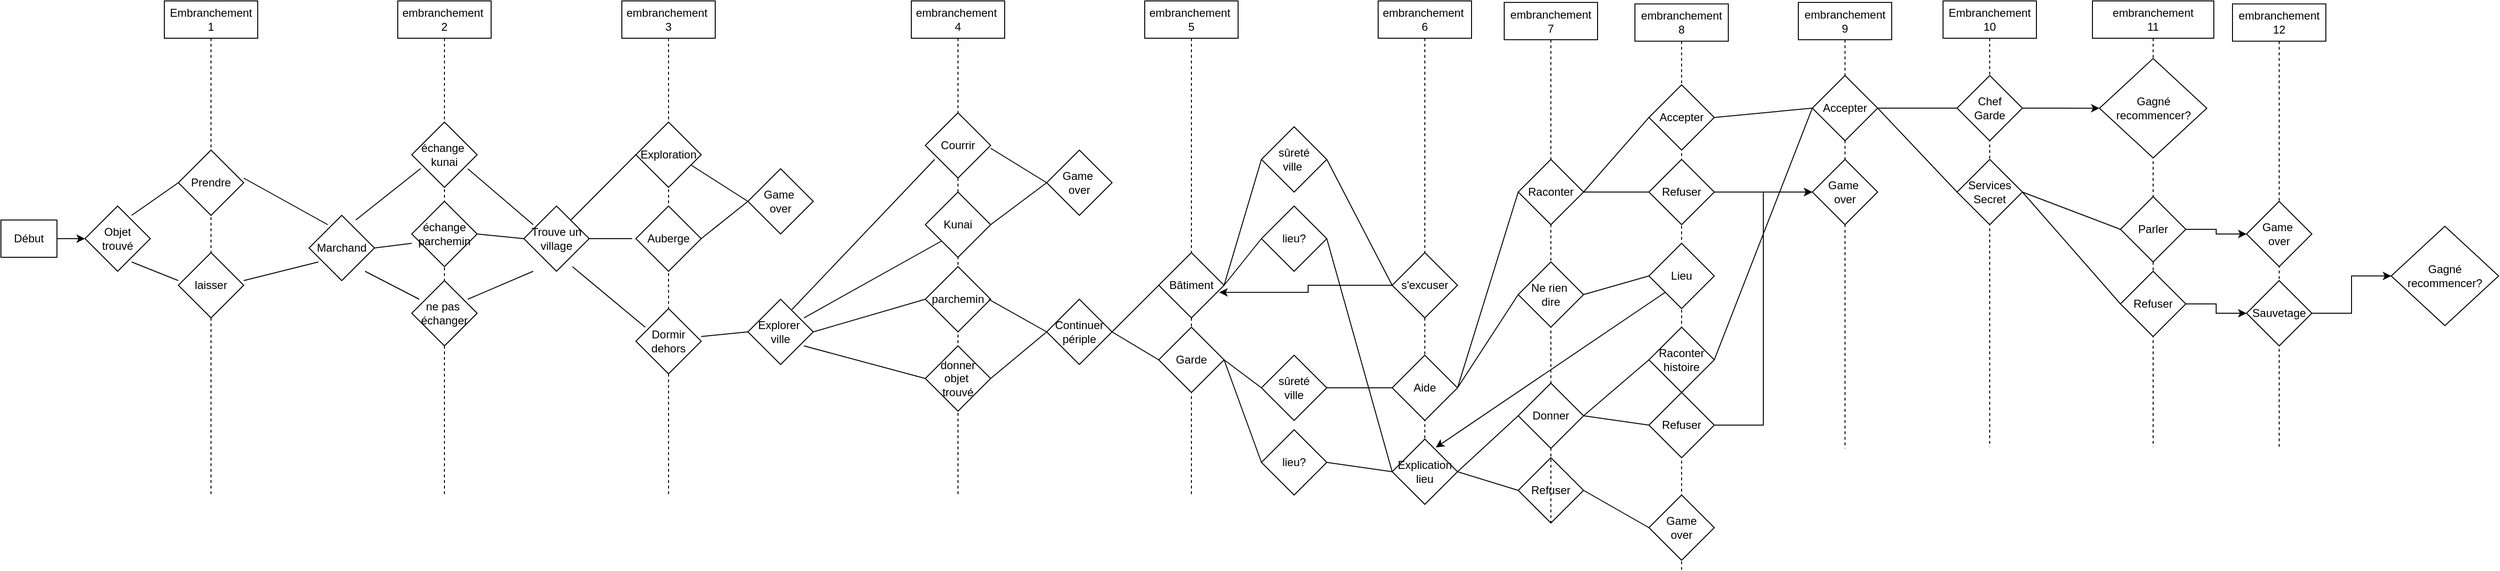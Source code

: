 <mxfile version="12.4.8" type="device"><diagram id="6YGdHwx44wd-GDGpWePd" name="Page-1"><mxGraphModel dx="1038" dy="499" grid="1" gridSize="10" guides="1" tooltips="1" connect="1" arrows="1" fold="1" page="1" pageScale="1" pageWidth="827" pageHeight="1169" math="0" shadow="0"><root><mxCell id="0"/><mxCell id="1" parent="0"/><mxCell id="VlCzsRXyJ4kopSAr3CQB-163" value="embranchement&lt;br&gt;9" style="shape=umlLifeline;perimeter=lifelinePerimeter;whiteSpace=wrap;html=1;container=1;collapsible=0;recursiveResize=0;outlineConnect=0;" vertex="1" parent="1"><mxGeometry x="1935" y="41.6" width="100" height="478.4" as="geometry"/></mxCell><mxCell id="VlCzsRXyJ4kopSAr3CQB-141" value="embranchement&lt;br&gt;8" style="shape=umlLifeline;perimeter=lifelinePerimeter;whiteSpace=wrap;html=1;container=1;collapsible=0;recursiveResize=0;outlineConnect=0;" vertex="1" parent="1"><mxGeometry x="1760" y="43.2" width="100" height="606.8" as="geometry"/></mxCell><mxCell id="VlCzsRXyJ4kopSAr3CQB-143" value="Accepter" style="rhombus;whiteSpace=wrap;html=1;" vertex="1" parent="VlCzsRXyJ4kopSAr3CQB-141"><mxGeometry x="15" y="86.8" width="70" height="70" as="geometry"/></mxCell><mxCell id="VlCzsRXyJ4kopSAr3CQB-145" value="Refuser" style="rhombus;whiteSpace=wrap;html=1;" vertex="1" parent="VlCzsRXyJ4kopSAr3CQB-141"><mxGeometry x="15" y="166.8" width="70" height="70" as="geometry"/></mxCell><mxCell id="VlCzsRXyJ4kopSAr3CQB-8" value="Embranchement 1" style="shape=umlLifeline;perimeter=lifelinePerimeter;whiteSpace=wrap;html=1;container=1;collapsible=0;recursiveResize=0;outlineConnect=0;" vertex="1" parent="1"><mxGeometry x="185" y="40" width="100" height="530" as="geometry"/></mxCell><mxCell id="VlCzsRXyJ4kopSAr3CQB-18" value="embranchement&amp;nbsp;&lt;br&gt;2" style="shape=umlLifeline;perimeter=lifelinePerimeter;whiteSpace=wrap;html=1;container=1;collapsible=0;recursiveResize=0;outlineConnect=0;" vertex="1" parent="1"><mxGeometry x="435" y="40" width="100" height="530" as="geometry"/></mxCell><mxCell id="VlCzsRXyJ4kopSAr3CQB-49" value="embranchement&amp;nbsp;&lt;br&gt;3" style="shape=umlLifeline;perimeter=lifelinePerimeter;whiteSpace=wrap;html=1;container=1;collapsible=0;recursiveResize=0;outlineConnect=0;" vertex="1" parent="1"><mxGeometry x="675" y="40" width="100" height="530" as="geometry"/></mxCell><mxCell id="VlCzsRXyJ4kopSAr3CQB-59" value="embranchement&amp;nbsp;&lt;br&gt;4" style="shape=umlLifeline;perimeter=lifelinePerimeter;whiteSpace=wrap;html=1;container=1;collapsible=0;recursiveResize=0;outlineConnect=0;" vertex="1" parent="1"><mxGeometry x="985" y="40" width="100" height="530" as="geometry"/></mxCell><mxCell id="VlCzsRXyJ4kopSAr3CQB-74" value="embranchement&amp;nbsp;&lt;br&gt;5" style="shape=umlLifeline;perimeter=lifelinePerimeter;whiteSpace=wrap;html=1;container=1;collapsible=0;recursiveResize=0;outlineConnect=0;" vertex="1" parent="1"><mxGeometry x="1235" y="40" width="100" height="530" as="geometry"/></mxCell><mxCell id="VlCzsRXyJ4kopSAr3CQB-88" value="embranchement&amp;nbsp;&lt;br&gt;6" style="shape=umlLifeline;perimeter=lifelinePerimeter;whiteSpace=wrap;html=1;container=1;collapsible=0;recursiveResize=0;outlineConnect=0;" vertex="1" parent="1"><mxGeometry x="1485" y="40" width="100" height="530" as="geometry"/></mxCell><mxCell id="VlCzsRXyJ4kopSAr3CQB-94" value="Explication&lt;br&gt;lieu" style="rhombus;whiteSpace=wrap;html=1;" vertex="1" parent="VlCzsRXyJ4kopSAr3CQB-88"><mxGeometry x="15" y="470" width="70" height="70" as="geometry"/></mxCell><mxCell id="VlCzsRXyJ4kopSAr3CQB-97" value="Aide" style="rhombus;whiteSpace=wrap;html=1;" vertex="1" parent="VlCzsRXyJ4kopSAr3CQB-88"><mxGeometry x="15" y="380" width="70" height="70" as="geometry"/></mxCell><mxCell id="VlCzsRXyJ4kopSAr3CQB-86" value="s'excuser" style="rhombus;whiteSpace=wrap;html=1;" vertex="1" parent="VlCzsRXyJ4kopSAr3CQB-88"><mxGeometry x="15" y="270" width="70" height="70" as="geometry"/></mxCell><mxCell id="VlCzsRXyJ4kopSAr3CQB-2" value="" style="endArrow=none;html=1;entryX=0;entryY=0.5;entryDx=0;entryDy=0;" edge="1" parent="1" target="VlCzsRXyJ4kopSAr3CQB-6"><mxGeometry width="50" height="50" relative="1" as="geometry"><mxPoint x="150" y="270" as="sourcePoint"/><mxPoint x="200" y="240" as="targetPoint"/></mxGeometry></mxCell><mxCell id="VlCzsRXyJ4kopSAr3CQB-17" style="edgeStyle=orthogonalEdgeStyle;rounded=0;orthogonalLoop=1;jettySize=auto;html=1;entryX=0;entryY=0.5;entryDx=0;entryDy=0;" edge="1" parent="1" source="VlCzsRXyJ4kopSAr3CQB-3" target="VlCzsRXyJ4kopSAr3CQB-16"><mxGeometry relative="1" as="geometry"/></mxCell><mxCell id="VlCzsRXyJ4kopSAr3CQB-3" value="Début" style="rounded=0;whiteSpace=wrap;html=1;" vertex="1" parent="1"><mxGeometry x="10" y="275" width="60" height="40" as="geometry"/></mxCell><mxCell id="VlCzsRXyJ4kopSAr3CQB-5" value="" style="endArrow=none;html=1;" edge="1" parent="1"><mxGeometry width="50" height="50" relative="1" as="geometry"><mxPoint x="150" y="320" as="sourcePoint"/><mxPoint x="200" y="340" as="targetPoint"/></mxGeometry></mxCell><mxCell id="VlCzsRXyJ4kopSAr3CQB-6" value="Prendre" style="rhombus;whiteSpace=wrap;html=1;" vertex="1" parent="1"><mxGeometry x="200" y="200" width="70" height="70" as="geometry"/></mxCell><mxCell id="VlCzsRXyJ4kopSAr3CQB-7" value="laisser" style="rhombus;whiteSpace=wrap;html=1;" vertex="1" parent="1"><mxGeometry x="200" y="310" width="70" height="70" as="geometry"/></mxCell><mxCell id="VlCzsRXyJ4kopSAr3CQB-10" value="" style="endArrow=none;html=1;" edge="1" parent="1"><mxGeometry width="50" height="50" relative="1" as="geometry"><mxPoint x="270" y="230" as="sourcePoint"/><mxPoint x="360" y="280" as="targetPoint"/></mxGeometry></mxCell><mxCell id="VlCzsRXyJ4kopSAr3CQB-11" value="" style="endArrow=none;html=1;entryX=0.143;entryY=0.714;entryDx=0;entryDy=0;entryPerimeter=0;" edge="1" parent="1" target="VlCzsRXyJ4kopSAr3CQB-12"><mxGeometry width="50" height="50" relative="1" as="geometry"><mxPoint x="270" y="340" as="sourcePoint"/><mxPoint x="360" y="330" as="targetPoint"/></mxGeometry></mxCell><mxCell id="VlCzsRXyJ4kopSAr3CQB-12" value="Marchand" style="rhombus;whiteSpace=wrap;html=1;" vertex="1" parent="1"><mxGeometry x="340" y="270" width="70" height="70" as="geometry"/></mxCell><mxCell id="VlCzsRXyJ4kopSAr3CQB-13" value="échange&lt;br&gt;parchemin" style="rhombus;whiteSpace=wrap;html=1;" vertex="1" parent="1"><mxGeometry x="450" y="255" width="70" height="70" as="geometry"/></mxCell><mxCell id="VlCzsRXyJ4kopSAr3CQB-14" value="échange&amp;nbsp;&lt;br&gt;kunai" style="rhombus;whiteSpace=wrap;html=1;" vertex="1" parent="1"><mxGeometry x="450" y="170" width="70" height="70" as="geometry"/></mxCell><mxCell id="VlCzsRXyJ4kopSAr3CQB-15" value="ne pas&amp;nbsp;&lt;br&gt;échanger" style="rhombus;whiteSpace=wrap;html=1;" vertex="1" parent="1"><mxGeometry x="450" y="340" width="70" height="70" as="geometry"/></mxCell><mxCell id="VlCzsRXyJ4kopSAr3CQB-16" value="Objet &lt;br&gt;trouvé" style="rhombus;whiteSpace=wrap;html=1;" vertex="1" parent="1"><mxGeometry x="100" y="260" width="70" height="70" as="geometry"/></mxCell><mxCell id="VlCzsRXyJ4kopSAr3CQB-20" value="" style="endArrow=none;html=1;entryX=0.137;entryY=0.711;entryDx=0;entryDy=0;entryPerimeter=0;" edge="1" parent="1" target="VlCzsRXyJ4kopSAr3CQB-14"><mxGeometry width="50" height="50" relative="1" as="geometry"><mxPoint x="390" y="275.02" as="sourcePoint"/><mxPoint x="470.01" y="255" as="targetPoint"/></mxGeometry></mxCell><mxCell id="VlCzsRXyJ4kopSAr3CQB-21" value="" style="endArrow=none;html=1;" edge="1" parent="1"><mxGeometry width="50" height="50" relative="1" as="geometry"><mxPoint x="400" y="330" as="sourcePoint"/><mxPoint x="458" y="360" as="targetPoint"/></mxGeometry></mxCell><mxCell id="VlCzsRXyJ4kopSAr3CQB-23" value="" style="endArrow=none;html=1;exitX=1;exitY=0.5;exitDx=0;exitDy=0;" edge="1" parent="1" source="VlCzsRXyJ4kopSAr3CQB-12"><mxGeometry width="50" height="50" relative="1" as="geometry"><mxPoint x="410" y="325" as="sourcePoint"/><mxPoint x="450" y="300" as="targetPoint"/></mxGeometry></mxCell><mxCell id="VlCzsRXyJ4kopSAr3CQB-24" value="Trouve un&lt;br&gt;village" style="rhombus;whiteSpace=wrap;html=1;" vertex="1" parent="1"><mxGeometry x="570" y="260" width="70" height="70" as="geometry"/></mxCell><mxCell id="VlCzsRXyJ4kopSAr3CQB-25" value="" style="endArrow=none;html=1;" edge="1" parent="1"><mxGeometry width="50" height="50" relative="1" as="geometry"><mxPoint x="510" y="220" as="sourcePoint"/><mxPoint x="580" y="280" as="targetPoint"/></mxGeometry></mxCell><mxCell id="VlCzsRXyJ4kopSAr3CQB-26" value="" style="endArrow=none;html=1;" edge="1" parent="1"><mxGeometry width="50" height="50" relative="1" as="geometry"><mxPoint x="510" y="360.02" as="sourcePoint"/><mxPoint x="580" y="330" as="targetPoint"/></mxGeometry></mxCell><mxCell id="VlCzsRXyJ4kopSAr3CQB-30" value="" style="endArrow=none;html=1;exitX=1;exitY=0.5;exitDx=0;exitDy=0;entryX=0;entryY=0.5;entryDx=0;entryDy=0;" edge="1" parent="1" source="VlCzsRXyJ4kopSAr3CQB-13" target="VlCzsRXyJ4kopSAr3CQB-24"><mxGeometry width="50" height="50" relative="1" as="geometry"><mxPoint x="500" y="340.02" as="sourcePoint"/><mxPoint x="570" y="310" as="targetPoint"/></mxGeometry></mxCell><mxCell id="VlCzsRXyJ4kopSAr3CQB-31" value="Exploration" style="rhombus;whiteSpace=wrap;html=1;" vertex="1" parent="1"><mxGeometry x="690" y="170" width="70" height="70" as="geometry"/></mxCell><mxCell id="VlCzsRXyJ4kopSAr3CQB-33" value="Auberge" style="rhombus;whiteSpace=wrap;html=1;" vertex="1" parent="1"><mxGeometry x="690" y="260" width="70" height="70" as="geometry"/></mxCell><mxCell id="VlCzsRXyJ4kopSAr3CQB-34" value="Dormir&lt;br&gt;dehors" style="rhombus;whiteSpace=wrap;html=1;" vertex="1" parent="1"><mxGeometry x="690" y="370" width="70" height="70" as="geometry"/></mxCell><mxCell id="VlCzsRXyJ4kopSAr3CQB-35" value="" style="endArrow=none;html=1;" edge="1" parent="1"><mxGeometry width="50" height="50" relative="1" as="geometry"><mxPoint x="622" y="325" as="sourcePoint"/><mxPoint x="700" y="390" as="targetPoint"/></mxGeometry></mxCell><mxCell id="VlCzsRXyJ4kopSAr3CQB-37" value="" style="endArrow=none;html=1;exitX=1;exitY=0.5;exitDx=0;exitDy=0;" edge="1" parent="1" source="VlCzsRXyJ4kopSAr3CQB-24"><mxGeometry width="50" height="50" relative="1" as="geometry"><mxPoint x="620.0" y="318.19" as="sourcePoint"/><mxPoint x="686" y="295" as="targetPoint"/></mxGeometry></mxCell><mxCell id="VlCzsRXyJ4kopSAr3CQB-38" value="" style="endArrow=none;html=1;entryX=0;entryY=0.5;entryDx=0;entryDy=0;" edge="1" parent="1" target="VlCzsRXyJ4kopSAr3CQB-31"><mxGeometry width="50" height="50" relative="1" as="geometry"><mxPoint x="620.41" y="275" as="sourcePoint"/><mxPoint x="690.0" y="219.75" as="targetPoint"/></mxGeometry></mxCell><mxCell id="VlCzsRXyJ4kopSAr3CQB-40" value="" style="endArrow=none;html=1;entryX=0;entryY=0.5;entryDx=0;entryDy=0;" edge="1" parent="1" target="VlCzsRXyJ4kopSAr3CQB-61"><mxGeometry width="50" height="50" relative="1" as="geometry"><mxPoint x="1070" y="280" as="sourcePoint"/><mxPoint x="1147.79" y="296.99" as="targetPoint"/></mxGeometry></mxCell><mxCell id="VlCzsRXyJ4kopSAr3CQB-41" value="Game&amp;nbsp;&lt;br&gt;over" style="rhombus;whiteSpace=wrap;html=1;" vertex="1" parent="1"><mxGeometry x="810" y="220" width="70" height="70" as="geometry"/></mxCell><mxCell id="VlCzsRXyJ4kopSAr3CQB-45" value="" style="endArrow=none;html=1;entryX=0;entryY=0.5;entryDx=0;entryDy=0;exitX=1;exitY=0.5;exitDx=0;exitDy=0;" edge="1" parent="1" source="VlCzsRXyJ4kopSAr3CQB-73" target="VlCzsRXyJ4kopSAr3CQB-79"><mxGeometry width="50" height="50" relative="1" as="geometry"><mxPoint x="1340" y="480" as="sourcePoint"/><mxPoint x="1382.04" y="440.0" as="targetPoint"/></mxGeometry></mxCell><mxCell id="VlCzsRXyJ4kopSAr3CQB-46" value="" style="endArrow=none;html=1;exitX=1;exitY=0.5;exitDx=0;exitDy=0;entryX=0;entryY=0.5;entryDx=0;entryDy=0;" edge="1" parent="1" source="VlCzsRXyJ4kopSAr3CQB-33" target="VlCzsRXyJ4kopSAr3CQB-41"><mxGeometry width="50" height="50" relative="1" as="geometry"><mxPoint x="749.997" y="330.003" as="sourcePoint"/><mxPoint x="812.04" y="338.15" as="targetPoint"/></mxGeometry></mxCell><mxCell id="VlCzsRXyJ4kopSAr3CQB-47" value="Explorer&amp;nbsp;&lt;br&gt;ville" style="rhombus;whiteSpace=wrap;html=1;" vertex="1" parent="1"><mxGeometry x="810" y="360" width="70" height="70" as="geometry"/></mxCell><mxCell id="VlCzsRXyJ4kopSAr3CQB-48" value="" style="endArrow=none;html=1;entryX=0;entryY=0.5;entryDx=0;entryDy=0;" edge="1" parent="1" target="VlCzsRXyJ4kopSAr3CQB-47"><mxGeometry width="50" height="50" relative="1" as="geometry"><mxPoint x="760" y="400" as="sourcePoint"/><mxPoint x="812.04" y="418.15" as="targetPoint"/></mxGeometry></mxCell><mxCell id="VlCzsRXyJ4kopSAr3CQB-51" value="Courrir" style="rhombus;whiteSpace=wrap;html=1;" vertex="1" parent="1"><mxGeometry x="1000" y="160" width="70" height="70" as="geometry"/></mxCell><mxCell id="VlCzsRXyJ4kopSAr3CQB-52" value="Kunai" style="rhombus;whiteSpace=wrap;html=1;" vertex="1" parent="1"><mxGeometry x="1000" y="245" width="70" height="70" as="geometry"/></mxCell><mxCell id="VlCzsRXyJ4kopSAr3CQB-53" value="parchemin" style="rhombus;whiteSpace=wrap;html=1;" vertex="1" parent="1"><mxGeometry x="1000" y="325" width="70" height="70" as="geometry"/></mxCell><mxCell id="VlCzsRXyJ4kopSAr3CQB-54" value="donner&lt;br&gt;objet&amp;nbsp;&lt;br&gt;trouvé" style="rhombus;whiteSpace=wrap;html=1;" vertex="1" parent="1"><mxGeometry x="1000" y="410" width="70" height="70" as="geometry"/></mxCell><mxCell id="VlCzsRXyJ4kopSAr3CQB-55" value="" style="endArrow=none;html=1;exitX=0.891;exitY=0.72;exitDx=0;exitDy=0;exitPerimeter=0;entryX=0;entryY=0.5;entryDx=0;entryDy=0;" edge="1" parent="1" target="VlCzsRXyJ4kopSAr3CQB-54"><mxGeometry width="50" height="50" relative="1" as="geometry"><mxPoint x="869.997" y="410.003" as="sourcePoint"/><mxPoint x="932.04" y="418.15" as="targetPoint"/></mxGeometry></mxCell><mxCell id="VlCzsRXyJ4kopSAr3CQB-56" value="" style="endArrow=none;html=1;exitX=0.891;exitY=0.72;exitDx=0;exitDy=0;exitPerimeter=0;entryX=0;entryY=0.5;entryDx=0;entryDy=0;" edge="1" parent="1" target="VlCzsRXyJ4kopSAr3CQB-53"><mxGeometry width="50" height="50" relative="1" as="geometry"><mxPoint x="879.997" y="395.003" as="sourcePoint"/><mxPoint x="942.04" y="403.15" as="targetPoint"/></mxGeometry></mxCell><mxCell id="VlCzsRXyJ4kopSAr3CQB-57" value="" style="endArrow=none;html=1;exitX=0.857;exitY=0.286;exitDx=0;exitDy=0;exitPerimeter=0;entryX=0;entryY=1;entryDx=0;entryDy=0;" edge="1" parent="1" source="VlCzsRXyJ4kopSAr3CQB-47" target="VlCzsRXyJ4kopSAr3CQB-52"><mxGeometry width="50" height="50" relative="1" as="geometry"><mxPoint x="859.997" y="370.923" as="sourcePoint"/><mxPoint x="922.04" y="379.07" as="targetPoint"/></mxGeometry></mxCell><mxCell id="VlCzsRXyJ4kopSAr3CQB-58" value="" style="endArrow=none;html=1;exitX=0.674;exitY=0.157;exitDx=0;exitDy=0;exitPerimeter=0;entryX=0.143;entryY=0.714;entryDx=0;entryDy=0;entryPerimeter=0;" edge="1" parent="1" source="VlCzsRXyJ4kopSAr3CQB-47" target="VlCzsRXyJ4kopSAr3CQB-51"><mxGeometry width="50" height="50" relative="1" as="geometry"><mxPoint x="850" y="346.26" as="sourcePoint"/><mxPoint x="997.51" y="263.74" as="targetPoint"/></mxGeometry></mxCell><mxCell id="VlCzsRXyJ4kopSAr3CQB-61" value="Game&amp;nbsp;&lt;br&gt;over" style="rhombus;whiteSpace=wrap;html=1;" vertex="1" parent="1"><mxGeometry x="1130" y="200" width="70" height="70" as="geometry"/></mxCell><mxCell id="VlCzsRXyJ4kopSAr3CQB-62" value="" style="endArrow=none;html=1;entryX=0;entryY=0.5;entryDx=0;entryDy=0;" edge="1" parent="1" target="VlCzsRXyJ4kopSAr3CQB-41"><mxGeometry width="50" height="50" relative="1" as="geometry"><mxPoint x="748.996" y="216.014" as="sourcePoint"/><mxPoint x="826.79" y="230.0" as="targetPoint"/></mxGeometry></mxCell><mxCell id="VlCzsRXyJ4kopSAr3CQB-65" value="" style="endArrow=none;html=1;entryX=0;entryY=0.5;entryDx=0;entryDy=0;" edge="1" parent="1" target="VlCzsRXyJ4kopSAr3CQB-61"><mxGeometry width="50" height="50" relative="1" as="geometry"><mxPoint x="1069.996" y="198.004" as="sourcePoint"/><mxPoint x="1147.79" y="211.99" as="targetPoint"/></mxGeometry></mxCell><mxCell id="VlCzsRXyJ4kopSAr3CQB-66" value="Continuer&lt;br&gt;périple" style="rhombus;whiteSpace=wrap;html=1;" vertex="1" parent="1"><mxGeometry x="1130" y="360" width="70" height="70" as="geometry"/></mxCell><mxCell id="VlCzsRXyJ4kopSAr3CQB-67" value="" style="endArrow=none;html=1;exitX=0.891;exitY=0.72;exitDx=0;exitDy=0;exitPerimeter=0;entryX=0;entryY=0.5;entryDx=0;entryDy=0;" edge="1" parent="1" target="VlCzsRXyJ4kopSAr3CQB-66"><mxGeometry width="50" height="50" relative="1" as="geometry"><mxPoint x="1067.957" y="360.003" as="sourcePoint"/><mxPoint x="1130" y="368.15" as="targetPoint"/></mxGeometry></mxCell><mxCell id="VlCzsRXyJ4kopSAr3CQB-68" value="" style="endArrow=none;html=1;exitX=1;exitY=0.5;exitDx=0;exitDy=0;entryX=0;entryY=0.5;entryDx=0;entryDy=0;" edge="1" parent="1" source="VlCzsRXyJ4kopSAr3CQB-54" target="VlCzsRXyJ4kopSAr3CQB-66"><mxGeometry width="50" height="50" relative="1" as="geometry"><mxPoint x="1089.997" y="490.003" as="sourcePoint"/><mxPoint x="1130" y="420" as="targetPoint"/></mxGeometry></mxCell><mxCell id="VlCzsRXyJ4kopSAr3CQB-69" value="Bâtiment" style="rhombus;whiteSpace=wrap;html=1;" vertex="1" parent="1"><mxGeometry x="1250" y="310" width="70" height="70" as="geometry"/></mxCell><mxCell id="VlCzsRXyJ4kopSAr3CQB-73" value="Garde" style="rhombus;whiteSpace=wrap;html=1;" vertex="1" parent="1"><mxGeometry x="1250" y="390" width="70" height="70" as="geometry"/></mxCell><mxCell id="VlCzsRXyJ4kopSAr3CQB-75" value="" style="endArrow=none;html=1;exitX=0.891;exitY=0.72;exitDx=0;exitDy=0;exitPerimeter=0;entryX=0;entryY=0.5;entryDx=0;entryDy=0;" edge="1" parent="1" target="VlCzsRXyJ4kopSAr3CQB-69"><mxGeometry width="50" height="50" relative="1" as="geometry"><mxPoint x="1199.997" y="395.003" as="sourcePoint"/><mxPoint x="1262.04" y="403.15" as="targetPoint"/></mxGeometry></mxCell><mxCell id="VlCzsRXyJ4kopSAr3CQB-76" value="" style="endArrow=none;html=1;exitX=0.891;exitY=0.72;exitDx=0;exitDy=0;exitPerimeter=0;entryX=0;entryY=0.5;entryDx=0;entryDy=0;" edge="1" parent="1" target="VlCzsRXyJ4kopSAr3CQB-73"><mxGeometry width="50" height="50" relative="1" as="geometry"><mxPoint x="1199.997" y="395.003" as="sourcePoint"/><mxPoint x="1262.04" y="403.15" as="targetPoint"/></mxGeometry></mxCell><mxCell id="VlCzsRXyJ4kopSAr3CQB-77" value="sûreté&lt;br&gt;ville&amp;nbsp;" style="rhombus;whiteSpace=wrap;html=1;" vertex="1" parent="1"><mxGeometry x="1360" y="175" width="70" height="70" as="geometry"/></mxCell><mxCell id="VlCzsRXyJ4kopSAr3CQB-78" value="lieu?" style="rhombus;whiteSpace=wrap;html=1;" vertex="1" parent="1"><mxGeometry x="1360" y="260" width="70" height="70" as="geometry"/></mxCell><mxCell id="VlCzsRXyJ4kopSAr3CQB-79" value="sûreté&lt;br&gt;ville" style="rhombus;whiteSpace=wrap;html=1;" vertex="1" parent="1"><mxGeometry x="1360" y="420" width="70" height="70" as="geometry"/></mxCell><mxCell id="VlCzsRXyJ4kopSAr3CQB-81" value="lieu?" style="rhombus;whiteSpace=wrap;html=1;" vertex="1" parent="1"><mxGeometry x="1360" y="500" width="70" height="70" as="geometry"/></mxCell><mxCell id="VlCzsRXyJ4kopSAr3CQB-83" value="" style="endArrow=none;html=1;entryX=0;entryY=0.5;entryDx=0;entryDy=0;exitX=1;exitY=0.5;exitDx=0;exitDy=0;" edge="1" parent="1" source="VlCzsRXyJ4kopSAr3CQB-69" target="VlCzsRXyJ4kopSAr3CQB-77"><mxGeometry width="50" height="50" relative="1" as="geometry"><mxPoint x="1310" y="320" as="sourcePoint"/><mxPoint x="1382.04" y="349.07" as="targetPoint"/></mxGeometry></mxCell><mxCell id="VlCzsRXyJ4kopSAr3CQB-84" value="" style="endArrow=none;html=1;entryX=0;entryY=0.5;entryDx=0;entryDy=0;exitX=1;exitY=0.5;exitDx=0;exitDy=0;" edge="1" parent="1" source="VlCzsRXyJ4kopSAr3CQB-69" target="VlCzsRXyJ4kopSAr3CQB-78"><mxGeometry width="50" height="50" relative="1" as="geometry"><mxPoint x="1335" y="362.5" as="sourcePoint"/><mxPoint x="1375" y="227.5" as="targetPoint"/></mxGeometry></mxCell><mxCell id="VlCzsRXyJ4kopSAr3CQB-85" value="" style="endArrow=none;html=1;entryX=0;entryY=0.5;entryDx=0;entryDy=0;exitX=1;exitY=0.5;exitDx=0;exitDy=0;" edge="1" parent="1" source="VlCzsRXyJ4kopSAr3CQB-73" target="VlCzsRXyJ4kopSAr3CQB-81"><mxGeometry width="50" height="50" relative="1" as="geometry"><mxPoint x="1320" y="480" as="sourcePoint"/><mxPoint x="1430" y="470" as="targetPoint"/></mxGeometry></mxCell><mxCell id="VlCzsRXyJ4kopSAr3CQB-91" style="edgeStyle=orthogonalEdgeStyle;rounded=0;orthogonalLoop=1;jettySize=auto;html=1;entryX=0.926;entryY=0.609;entryDx=0;entryDy=0;entryPerimeter=0;" edge="1" parent="1" source="VlCzsRXyJ4kopSAr3CQB-86" target="VlCzsRXyJ4kopSAr3CQB-69"><mxGeometry relative="1" as="geometry"/></mxCell><mxCell id="VlCzsRXyJ4kopSAr3CQB-90" value="" style="endArrow=none;html=1;exitX=1;exitY=0.5;exitDx=0;exitDy=0;entryX=0;entryY=0.5;entryDx=0;entryDy=0;" edge="1" parent="1" target="VlCzsRXyJ4kopSAr3CQB-94"><mxGeometry width="50" height="50" relative="1" as="geometry"><mxPoint x="1430" y="295" as="sourcePoint"/><mxPoint x="1500" y="460" as="targetPoint"/></mxGeometry></mxCell><mxCell id="VlCzsRXyJ4kopSAr3CQB-95" value="" style="endArrow=none;html=1;exitX=1;exitY=0.5;exitDx=0;exitDy=0;entryX=0;entryY=0.5;entryDx=0;entryDy=0;" edge="1" parent="1" source="VlCzsRXyJ4kopSAr3CQB-81" target="VlCzsRXyJ4kopSAr3CQB-94"><mxGeometry width="50" height="50" relative="1" as="geometry"><mxPoint x="1430" y="540" as="sourcePoint"/><mxPoint x="1500" y="470" as="targetPoint"/></mxGeometry></mxCell><mxCell id="VlCzsRXyJ4kopSAr3CQB-96" value="" style="endArrow=none;html=1;exitX=1;exitY=0.5;exitDx=0;exitDy=0;entryX=0;entryY=0.5;entryDx=0;entryDy=0;" edge="1" parent="1" target="VlCzsRXyJ4kopSAr3CQB-86"><mxGeometry width="50" height="50" relative="1" as="geometry"><mxPoint x="1430" y="210" as="sourcePoint"/><mxPoint x="1500" y="420" as="targetPoint"/></mxGeometry></mxCell><mxCell id="VlCzsRXyJ4kopSAr3CQB-99" value="" style="endArrow=none;html=1;exitX=1;exitY=0.5;exitDx=0;exitDy=0;entryX=0;entryY=0.5;entryDx=0;entryDy=0;" edge="1" parent="1" source="VlCzsRXyJ4kopSAr3CQB-79" target="VlCzsRXyJ4kopSAr3CQB-97"><mxGeometry width="50" height="50" relative="1" as="geometry"><mxPoint x="1430" y="500" as="sourcePoint"/><mxPoint x="1500" y="510" as="targetPoint"/></mxGeometry></mxCell><mxCell id="VlCzsRXyJ4kopSAr3CQB-114" value="" style="endArrow=none;html=1;exitX=1;exitY=0.5;exitDx=0;exitDy=0;entryX=0;entryY=0.5;entryDx=0;entryDy=0;" edge="1" parent="1" source="VlCzsRXyJ4kopSAr3CQB-97" target="VlCzsRXyJ4kopSAr3CQB-100"><mxGeometry width="50" height="50" relative="1" as="geometry"><mxPoint x="1560" y="430" as="sourcePoint"/><mxPoint x="1610" y="380" as="targetPoint"/></mxGeometry></mxCell><mxCell id="VlCzsRXyJ4kopSAr3CQB-115" value="" style="endArrow=none;html=1;exitX=1;exitY=0.5;exitDx=0;exitDy=0;entryX=0;entryY=0.5;entryDx=0;entryDy=0;" edge="1" parent="1" source="VlCzsRXyJ4kopSAr3CQB-97" target="VlCzsRXyJ4kopSAr3CQB-103"><mxGeometry width="50" height="50" relative="1" as="geometry"><mxPoint x="1570" y="480" as="sourcePoint"/><mxPoint x="1635" y="370" as="targetPoint"/></mxGeometry></mxCell><mxCell id="VlCzsRXyJ4kopSAr3CQB-102" value="Refuser" style="rhombus;whiteSpace=wrap;html=1;" vertex="1" parent="1"><mxGeometry x="1635" y="530" width="70" height="70" as="geometry"/></mxCell><mxCell id="VlCzsRXyJ4kopSAr3CQB-117" value="" style="endArrow=none;html=1;exitX=1;exitY=0.5;exitDx=0;exitDy=0;entryX=0;entryY=0.5;entryDx=0;entryDy=0;" edge="1" parent="1" source="VlCzsRXyJ4kopSAr3CQB-94" target="VlCzsRXyJ4kopSAr3CQB-116"><mxGeometry width="50" height="50" relative="1" as="geometry"><mxPoint x="1120" y="670" as="sourcePoint"/><mxPoint x="1470" y="600" as="targetPoint"/></mxGeometry></mxCell><mxCell id="VlCzsRXyJ4kopSAr3CQB-118" value="" style="endArrow=none;html=1;exitX=1;exitY=0.5;exitDx=0;exitDy=0;entryX=0;entryY=0.5;entryDx=0;entryDy=0;" edge="1" parent="1" source="VlCzsRXyJ4kopSAr3CQB-94" target="VlCzsRXyJ4kopSAr3CQB-102"><mxGeometry width="50" height="50" relative="1" as="geometry"><mxPoint x="1580" y="565" as="sourcePoint"/><mxPoint x="1645" y="505" as="targetPoint"/></mxGeometry></mxCell><mxCell id="VlCzsRXyJ4kopSAr3CQB-119" value="Game&lt;br&gt;over" style="rhombus;whiteSpace=wrap;html=1;" vertex="1" parent="1"><mxGeometry x="1775" y="570" width="70" height="70" as="geometry"/></mxCell><mxCell id="VlCzsRXyJ4kopSAr3CQB-121" value="Raconter&lt;br&gt;histoire" style="rhombus;whiteSpace=wrap;html=1;" vertex="1" parent="1"><mxGeometry x="1775" y="390" width="70" height="70" as="geometry"/></mxCell><mxCell id="VlCzsRXyJ4kopSAr3CQB-122" value="" style="endArrow=none;html=1;exitX=1;exitY=0.5;exitDx=0;exitDy=0;entryX=0;entryY=0.5;entryDx=0;entryDy=0;" edge="1" parent="1" target="VlCzsRXyJ4kopSAr3CQB-119"><mxGeometry width="50" height="50" relative="1" as="geometry"><mxPoint x="1705" y="565" as="sourcePoint"/><mxPoint x="1770" y="505" as="targetPoint"/></mxGeometry></mxCell><mxCell id="VlCzsRXyJ4kopSAr3CQB-123" value="" style="endArrow=none;html=1;exitX=1;exitY=0.5;exitDx=0;exitDy=0;entryX=0;entryY=0.5;entryDx=0;entryDy=0;" edge="1" parent="1" source="VlCzsRXyJ4kopSAr3CQB-116" target="VlCzsRXyJ4kopSAr3CQB-121"><mxGeometry width="50" height="50" relative="1" as="geometry"><mxPoint x="1720" y="550" as="sourcePoint"/><mxPoint x="1785" y="490" as="targetPoint"/></mxGeometry></mxCell><mxCell id="VlCzsRXyJ4kopSAr3CQB-170" style="edgeStyle=orthogonalEdgeStyle;rounded=0;orthogonalLoop=1;jettySize=auto;html=1;entryX=0;entryY=0.5;entryDx=0;entryDy=0;" edge="1" parent="1" source="VlCzsRXyJ4kopSAr3CQB-124" target="VlCzsRXyJ4kopSAr3CQB-156"><mxGeometry relative="1" as="geometry"/></mxCell><mxCell id="VlCzsRXyJ4kopSAr3CQB-124" value="Refuser" style="rhombus;whiteSpace=wrap;html=1;" vertex="1" parent="1"><mxGeometry x="1775" y="460" width="70" height="70" as="geometry"/></mxCell><mxCell id="VlCzsRXyJ4kopSAr3CQB-125" value="" style="endArrow=none;html=1;exitX=1;exitY=0.5;exitDx=0;exitDy=0;entryX=0;entryY=0.5;entryDx=0;entryDy=0;" edge="1" parent="1" source="VlCzsRXyJ4kopSAr3CQB-116" target="VlCzsRXyJ4kopSAr3CQB-124"><mxGeometry width="50" height="50" relative="1" as="geometry"><mxPoint x="1705" y="540" as="sourcePoint"/><mxPoint x="1780" y="480" as="targetPoint"/></mxGeometry></mxCell><mxCell id="VlCzsRXyJ4kopSAr3CQB-109" value="embranchement&lt;br&gt;7" style="shape=umlLifeline;perimeter=lifelinePerimeter;whiteSpace=wrap;html=1;container=1;collapsible=0;recursiveResize=0;outlineConnect=0;" vertex="1" parent="1"><mxGeometry x="1620" y="41.6" width="100" height="558.4" as="geometry"/></mxCell><mxCell id="VlCzsRXyJ4kopSAr3CQB-100" value="Raconter" style="rhombus;whiteSpace=wrap;html=1;" vertex="1" parent="VlCzsRXyJ4kopSAr3CQB-109"><mxGeometry x="15" y="168.4" width="70" height="70" as="geometry"/></mxCell><mxCell id="VlCzsRXyJ4kopSAr3CQB-103" value="Ne rien&amp;nbsp;&lt;br&gt;dire" style="rhombus;whiteSpace=wrap;html=1;" vertex="1" parent="VlCzsRXyJ4kopSAr3CQB-109"><mxGeometry x="15" y="278.4" width="70" height="70" as="geometry"/></mxCell><mxCell id="VlCzsRXyJ4kopSAr3CQB-116" value="Donner" style="rhombus;whiteSpace=wrap;html=1;" vertex="1" parent="VlCzsRXyJ4kopSAr3CQB-109"><mxGeometry x="15" y="408.4" width="70" height="70" as="geometry"/></mxCell><mxCell id="VlCzsRXyJ4kopSAr3CQB-142" value="Lieu" style="rhombus;whiteSpace=wrap;html=1;" vertex="1" parent="1"><mxGeometry x="1775" y="300" width="70" height="70" as="geometry"/></mxCell><mxCell id="VlCzsRXyJ4kopSAr3CQB-148" value="" style="endArrow=none;html=1;exitX=1;exitY=0.5;exitDx=0;exitDy=0;entryX=0;entryY=0.5;entryDx=0;entryDy=0;" edge="1" parent="1" source="VlCzsRXyJ4kopSAr3CQB-103" target="VlCzsRXyJ4kopSAr3CQB-142"><mxGeometry width="50" height="50" relative="1" as="geometry"><mxPoint x="1705" y="455" as="sourcePoint"/><mxPoint x="1775" y="395" as="targetPoint"/></mxGeometry></mxCell><mxCell id="VlCzsRXyJ4kopSAr3CQB-149" value="" style="endArrow=none;html=1;exitX=1;exitY=0.5;exitDx=0;exitDy=0;entryX=0;entryY=0.5;entryDx=0;entryDy=0;" edge="1" parent="1" source="VlCzsRXyJ4kopSAr3CQB-100" target="VlCzsRXyJ4kopSAr3CQB-145"><mxGeometry width="50" height="50" relative="1" as="geometry"><mxPoint x="1705" y="305" as="sourcePoint"/><mxPoint x="1775" y="285" as="targetPoint"/></mxGeometry></mxCell><mxCell id="VlCzsRXyJ4kopSAr3CQB-150" value="" style="endArrow=none;html=1;exitX=1;exitY=0.5;exitDx=0;exitDy=0;entryX=0;entryY=0.5;entryDx=0;entryDy=0;" edge="1" parent="1" source="VlCzsRXyJ4kopSAr3CQB-100" target="VlCzsRXyJ4kopSAr3CQB-143"><mxGeometry width="50" height="50" relative="1" as="geometry"><mxPoint x="1705" y="204.5" as="sourcePoint"/><mxPoint x="1775" y="204.5" as="targetPoint"/></mxGeometry></mxCell><mxCell id="VlCzsRXyJ4kopSAr3CQB-154" value="" style="endArrow=classic;html=1;exitX=0;exitY=1;exitDx=0;exitDy=0;entryX=0.669;entryY=0.129;entryDx=0;entryDy=0;entryPerimeter=0;" edge="1" parent="1" source="VlCzsRXyJ4kopSAr3CQB-142" target="VlCzsRXyJ4kopSAr3CQB-94"><mxGeometry width="50" height="50" relative="1" as="geometry"><mxPoint x="1110" y="720" as="sourcePoint"/><mxPoint x="1470" y="630" as="targetPoint"/></mxGeometry></mxCell><mxCell id="VlCzsRXyJ4kopSAr3CQB-155" value="Accepter" style="rhombus;whiteSpace=wrap;html=1;" vertex="1" parent="1"><mxGeometry x="1950" y="120.0" width="70" height="70" as="geometry"/></mxCell><mxCell id="VlCzsRXyJ4kopSAr3CQB-156" value="Game&amp;nbsp;&lt;br&gt;over" style="rhombus;whiteSpace=wrap;html=1;" vertex="1" parent="1"><mxGeometry x="1950" y="210.0" width="70" height="70" as="geometry"/></mxCell><mxCell id="VlCzsRXyJ4kopSAr3CQB-159" style="edgeStyle=orthogonalEdgeStyle;rounded=0;orthogonalLoop=1;jettySize=auto;html=1;entryX=0;entryY=0.5;entryDx=0;entryDy=0;" edge="1" parent="1" source="VlCzsRXyJ4kopSAr3CQB-145" target="VlCzsRXyJ4kopSAr3CQB-156"><mxGeometry relative="1" as="geometry"/></mxCell><mxCell id="VlCzsRXyJ4kopSAr3CQB-164" value="" style="endArrow=none;html=1;exitX=1;exitY=0.5;exitDx=0;exitDy=0;entryX=0;entryY=0.5;entryDx=0;entryDy=0;" edge="1" parent="1" source="VlCzsRXyJ4kopSAr3CQB-121" target="VlCzsRXyJ4kopSAr3CQB-155"><mxGeometry width="50" height="50" relative="1" as="geometry"><mxPoint x="1880" y="390" as="sourcePoint"/><mxPoint x="1950" y="390" as="targetPoint"/></mxGeometry></mxCell><mxCell id="VlCzsRXyJ4kopSAr3CQB-166" value="" style="endArrow=none;html=1;exitX=1;exitY=0.5;exitDx=0;exitDy=0;entryX=0;entryY=0.5;entryDx=0;entryDy=0;" edge="1" parent="1" source="VlCzsRXyJ4kopSAr3CQB-143" target="VlCzsRXyJ4kopSAr3CQB-155"><mxGeometry width="50" height="50" relative="1" as="geometry"><mxPoint x="1845" y="170" as="sourcePoint"/><mxPoint x="1915" y="170" as="targetPoint"/></mxGeometry></mxCell><mxCell id="VlCzsRXyJ4kopSAr3CQB-167" value="Embranchement&lt;br&gt;10" style="shape=umlLifeline;perimeter=lifelinePerimeter;whiteSpace=wrap;html=1;container=1;collapsible=0;recursiveResize=0;outlineConnect=0;" vertex="1" parent="1"><mxGeometry x="2090" y="40" width="100" height="478.4" as="geometry"/></mxCell><mxCell id="VlCzsRXyJ4kopSAr3CQB-171" value="Chef&lt;br&gt;Garde" style="rhombus;whiteSpace=wrap;html=1;" vertex="1" parent="VlCzsRXyJ4kopSAr3CQB-167"><mxGeometry x="15" y="80.0" width="70" height="70" as="geometry"/></mxCell><mxCell id="VlCzsRXyJ4kopSAr3CQB-168" value="embranchement&lt;br&gt;11" style="shape=umlLifeline;perimeter=lifelinePerimeter;whiteSpace=wrap;html=1;container=1;collapsible=0;recursiveResize=0;outlineConnect=0;" vertex="1" parent="1"><mxGeometry x="2250" y="40" width="130" height="478.4" as="geometry"/></mxCell><mxCell id="VlCzsRXyJ4kopSAr3CQB-175" value="Gagné&lt;br&gt;recommencer?" style="rhombus;whiteSpace=wrap;html=1;" vertex="1" parent="VlCzsRXyJ4kopSAr3CQB-168"><mxGeometry x="7.5" y="61.8" width="115" height="106.6" as="geometry"/></mxCell><mxCell id="VlCzsRXyJ4kopSAr3CQB-177" value="Parler" style="rhombus;whiteSpace=wrap;html=1;" vertex="1" parent="VlCzsRXyJ4kopSAr3CQB-168"><mxGeometry x="30" y="210.0" width="70" height="70" as="geometry"/></mxCell><mxCell id="VlCzsRXyJ4kopSAr3CQB-180" value="Refuser" style="rhombus;whiteSpace=wrap;html=1;" vertex="1" parent="VlCzsRXyJ4kopSAr3CQB-168"><mxGeometry x="30" y="290" width="70" height="70" as="geometry"/></mxCell><mxCell id="VlCzsRXyJ4kopSAr3CQB-172" value="Services Secret" style="rhombus;whiteSpace=wrap;html=1;" vertex="1" parent="1"><mxGeometry x="2105" y="210.0" width="70" height="70" as="geometry"/></mxCell><mxCell id="VlCzsRXyJ4kopSAr3CQB-173" value="" style="endArrow=none;html=1;exitX=1;exitY=0.5;exitDx=0;exitDy=0;entryX=0;entryY=0.5;entryDx=0;entryDy=0;" edge="1" parent="1" source="VlCzsRXyJ4kopSAr3CQB-155" target="VlCzsRXyJ4kopSAr3CQB-171"><mxGeometry width="50" height="50" relative="1" as="geometry"><mxPoint x="2010" y="200" as="sourcePoint"/><mxPoint x="2115" y="190" as="targetPoint"/></mxGeometry></mxCell><mxCell id="VlCzsRXyJ4kopSAr3CQB-174" value="" style="endArrow=none;html=1;exitX=1;exitY=0.5;exitDx=0;exitDy=0;entryX=0;entryY=0.5;entryDx=0;entryDy=0;" edge="1" parent="1" source="VlCzsRXyJ4kopSAr3CQB-155" target="VlCzsRXyJ4kopSAr3CQB-172"><mxGeometry width="50" height="50" relative="1" as="geometry"><mxPoint x="2020" y="220" as="sourcePoint"/><mxPoint x="2105" y="220" as="targetPoint"/></mxGeometry></mxCell><mxCell id="VlCzsRXyJ4kopSAr3CQB-176" style="edgeStyle=orthogonalEdgeStyle;rounded=0;orthogonalLoop=1;jettySize=auto;html=1;entryX=0;entryY=0.5;entryDx=0;entryDy=0;" edge="1" parent="1" source="VlCzsRXyJ4kopSAr3CQB-171" target="VlCzsRXyJ4kopSAr3CQB-175"><mxGeometry relative="1" as="geometry"/></mxCell><mxCell id="VlCzsRXyJ4kopSAr3CQB-181" value="" style="endArrow=none;html=1;exitX=1;exitY=0.5;exitDx=0;exitDy=0;entryX=0;entryY=0.5;entryDx=0;entryDy=0;" edge="1" parent="1" source="VlCzsRXyJ4kopSAr3CQB-172" target="VlCzsRXyJ4kopSAr3CQB-177"><mxGeometry width="50" height="50" relative="1" as="geometry"><mxPoint x="2160" y="330" as="sourcePoint"/><mxPoint x="2245" y="330" as="targetPoint"/></mxGeometry></mxCell><mxCell id="VlCzsRXyJ4kopSAr3CQB-182" value="" style="endArrow=none;html=1;exitX=1;exitY=0.5;exitDx=0;exitDy=0;entryX=0;entryY=0.5;entryDx=0;entryDy=0;" edge="1" parent="1" source="VlCzsRXyJ4kopSAr3CQB-172" target="VlCzsRXyJ4kopSAr3CQB-180"><mxGeometry width="50" height="50" relative="1" as="geometry"><mxPoint x="2175" y="315" as="sourcePoint"/><mxPoint x="2280" y="355" as="targetPoint"/></mxGeometry></mxCell><mxCell id="VlCzsRXyJ4kopSAr3CQB-184" style="edgeStyle=orthogonalEdgeStyle;rounded=0;orthogonalLoop=1;jettySize=auto;html=1;entryX=0;entryY=0.5;entryDx=0;entryDy=0;" edge="1" parent="1" source="VlCzsRXyJ4kopSAr3CQB-177" target="VlCzsRXyJ4kopSAr3CQB-183"><mxGeometry relative="1" as="geometry"/></mxCell><mxCell id="VlCzsRXyJ4kopSAr3CQB-190" value="embranchement&lt;br&gt;12" style="shape=umlLifeline;perimeter=lifelinePerimeter;whiteSpace=wrap;html=1;container=1;collapsible=0;recursiveResize=0;outlineConnect=0;" vertex="1" parent="1"><mxGeometry x="2400" y="43.2" width="100" height="476.8" as="geometry"/></mxCell><mxCell id="VlCzsRXyJ4kopSAr3CQB-183" value="Game&amp;nbsp;&lt;br&gt;over" style="rhombus;whiteSpace=wrap;html=1;" vertex="1" parent="VlCzsRXyJ4kopSAr3CQB-190"><mxGeometry x="15" y="211.8" width="70" height="70" as="geometry"/></mxCell><mxCell id="VlCzsRXyJ4kopSAr3CQB-192" value="Sauvetage" style="rhombus;whiteSpace=wrap;html=1;" vertex="1" parent="VlCzsRXyJ4kopSAr3CQB-190"><mxGeometry x="15" y="296.8" width="70" height="70" as="geometry"/></mxCell><mxCell id="VlCzsRXyJ4kopSAr3CQB-194" value="Gagné&lt;br&gt;recommencer?" style="rhombus;whiteSpace=wrap;html=1;" vertex="1" parent="1"><mxGeometry x="2570" y="281.7" width="115" height="106.6" as="geometry"/></mxCell><mxCell id="VlCzsRXyJ4kopSAr3CQB-195" style="edgeStyle=orthogonalEdgeStyle;rounded=0;orthogonalLoop=1;jettySize=auto;html=1;entryX=0;entryY=0.5;entryDx=0;entryDy=0;" edge="1" parent="1" source="VlCzsRXyJ4kopSAr3CQB-180" target="VlCzsRXyJ4kopSAr3CQB-192"><mxGeometry relative="1" as="geometry"/></mxCell><mxCell id="VlCzsRXyJ4kopSAr3CQB-196" style="edgeStyle=orthogonalEdgeStyle;rounded=0;orthogonalLoop=1;jettySize=auto;html=1;entryX=0;entryY=0.5;entryDx=0;entryDy=0;" edge="1" parent="1" source="VlCzsRXyJ4kopSAr3CQB-192" target="VlCzsRXyJ4kopSAr3CQB-194"><mxGeometry relative="1" as="geometry"/></mxCell></root></mxGraphModel></diagram></mxfile>